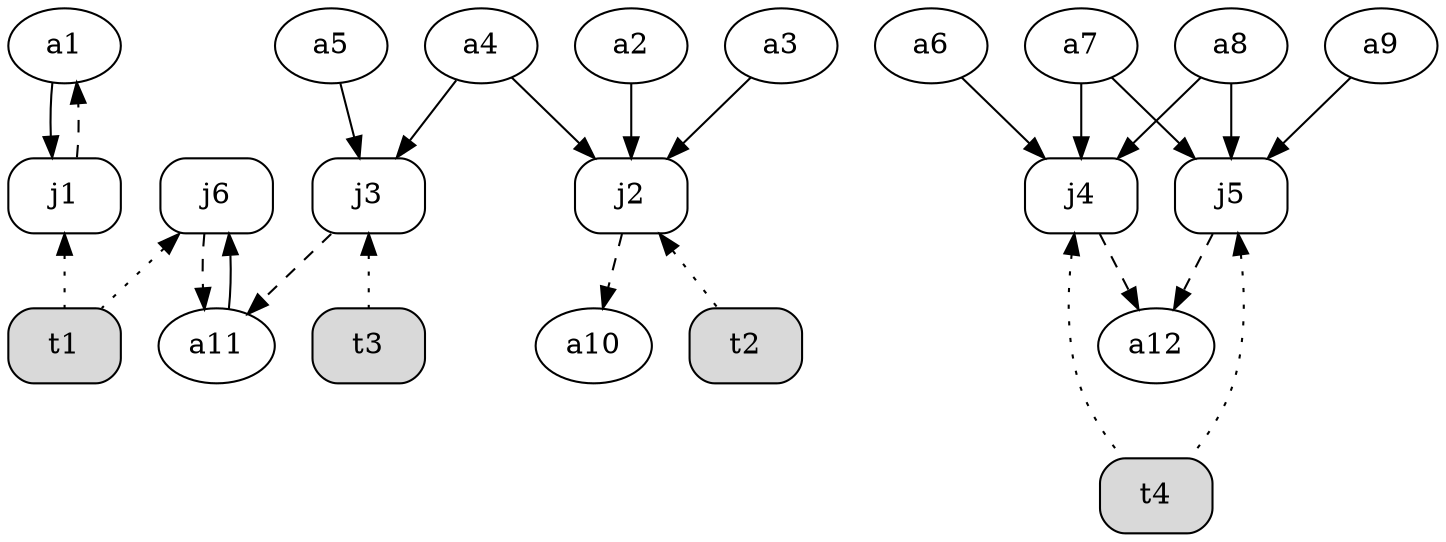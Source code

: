  digraph jgraph {
node [style=rounded];

a1;
a2;
a3;
a4;
a5;
a6;
a7;
a8;
a9;
a10;
a11;

t1 [shape=box, style="rounded, filled", fillcolor=gray85];

a12;

j1 [shape=box];
j2 [shape=box];
j3 [shape=box];
j4 [shape=box];
j5 [shape=box];
j6 [shape=box];

t2 [shape=box, style="rounded, filled", fillcolor=gray85];
t3 [shape=box, style="rounded, filled", fillcolor=gray85];
t4 [shape=box, style="rounded, filled", fillcolor=gray85];


a1 -> j1;
a2 -> j2;
a3 -> j2;
a4 -> j2;
a4 -> j3;
a5 -> j3;
a6 -> j4;
a7 -> j4;  
a8 -> j4;  
a7 -> j5;  
a8 -> j5;  
a9 -> j5;
a11->j6;
j6->a11[style=dashed];
j1 -> a1 [style=dashed];
j2 -> a10 [style=dashed];
j3 -> a11 [style=dashed];
j4 -> a12 [style=dashed];
j5 -> a12 [style=dashed];
j4->t4 [style=dotted, dir = back];
j5->t4 [style=dotted, dir = back];
j2 -> t2 [style=dotted, dir=back];
j3 -> t3 [style=dotted, dir=back];
j1 -> t1 [style=dotted, dir=back];
j6 -> t1 [style=dotted, dir=back];
a12->t4 [style = invis];

}
